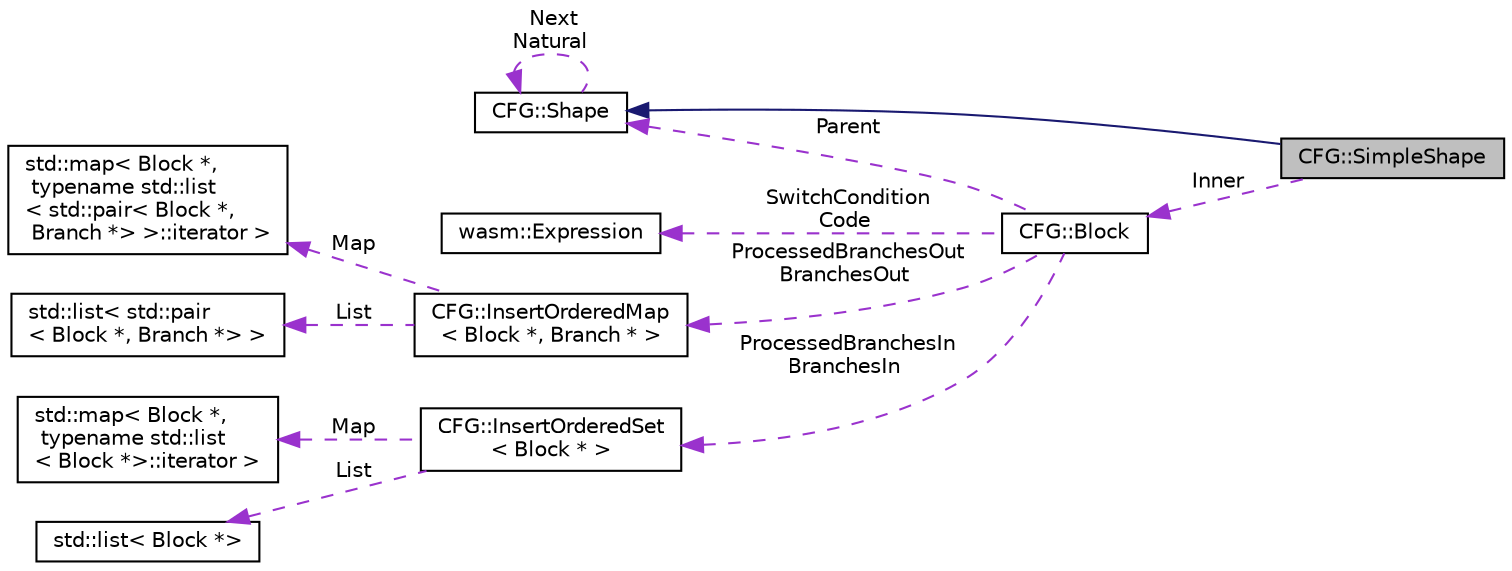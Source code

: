 digraph "CFG::SimpleShape"
{
  edge [fontname="Helvetica",fontsize="10",labelfontname="Helvetica",labelfontsize="10"];
  node [fontname="Helvetica",fontsize="10",shape=record];
  rankdir="LR";
  Node2 [label="CFG::SimpleShape",height=0.2,width=0.4,color="black", fillcolor="grey75", style="filled", fontcolor="black"];
  Node3 -> Node2 [dir="back",color="midnightblue",fontsize="10",style="solid"];
  Node3 [label="CFG::Shape",height=0.2,width=0.4,color="black", fillcolor="white", style="filled",URL="$struct_c_f_g_1_1_shape.html"];
  Node3 -> Node3 [dir="back",color="darkorchid3",fontsize="10",style="dashed",label=" Next\nNatural" ];
  Node4 -> Node2 [dir="back",color="darkorchid3",fontsize="10",style="dashed",label=" Inner" ];
  Node4 [label="CFG::Block",height=0.2,width=0.4,color="black", fillcolor="white", style="filled",URL="$struct_c_f_g_1_1_block.html"];
  Node5 -> Node4 [dir="back",color="darkorchid3",fontsize="10",style="dashed",label=" SwitchCondition\nCode" ];
  Node5 [label="wasm::Expression",height=0.2,width=0.4,color="black", fillcolor="white", style="filled",URL="$classwasm_1_1_expression.html"];
  Node6 -> Node4 [dir="back",color="darkorchid3",fontsize="10",style="dashed",label=" ProcessedBranchesOut\nBranchesOut" ];
  Node6 [label="CFG::InsertOrderedMap\l\< Block *, Branch * \>",height=0.2,width=0.4,color="black", fillcolor="white", style="filled",URL="$struct_c_f_g_1_1_insert_ordered_map.html"];
  Node7 -> Node6 [dir="back",color="darkorchid3",fontsize="10",style="dashed",label=" Map" ];
  Node7 [label="std::map\< Block *,\l typename std::list\l\< std::pair\< Block *,\l Branch *\> \>::iterator \>",height=0.2,width=0.4,color="black", fillcolor="white", style="filled",URL="$classstd_1_1map.html"];
  Node8 -> Node6 [dir="back",color="darkorchid3",fontsize="10",style="dashed",label=" List" ];
  Node8 [label="std::list\< std::pair\l\< Block *, Branch *\> \>",height=0.2,width=0.4,color="black", fillcolor="white", style="filled",URL="$classstd_1_1list.html"];
  Node9 -> Node4 [dir="back",color="darkorchid3",fontsize="10",style="dashed",label=" ProcessedBranchesIn\nBranchesIn" ];
  Node9 [label="CFG::InsertOrderedSet\l\< Block * \>",height=0.2,width=0.4,color="black", fillcolor="white", style="filled",URL="$struct_c_f_g_1_1_insert_ordered_set.html"];
  Node10 -> Node9 [dir="back",color="darkorchid3",fontsize="10",style="dashed",label=" Map" ];
  Node10 [label="std::map\< Block *,\l typename std::list\l\< Block *\>::iterator \>",height=0.2,width=0.4,color="black", fillcolor="white", style="filled",URL="$classstd_1_1map.html"];
  Node11 -> Node9 [dir="back",color="darkorchid3",fontsize="10",style="dashed",label=" List" ];
  Node11 [label="std::list\< Block *\>",height=0.2,width=0.4,color="black", fillcolor="white", style="filled",URL="$classstd_1_1list.html"];
  Node3 -> Node4 [dir="back",color="darkorchid3",fontsize="10",style="dashed",label=" Parent" ];
}
